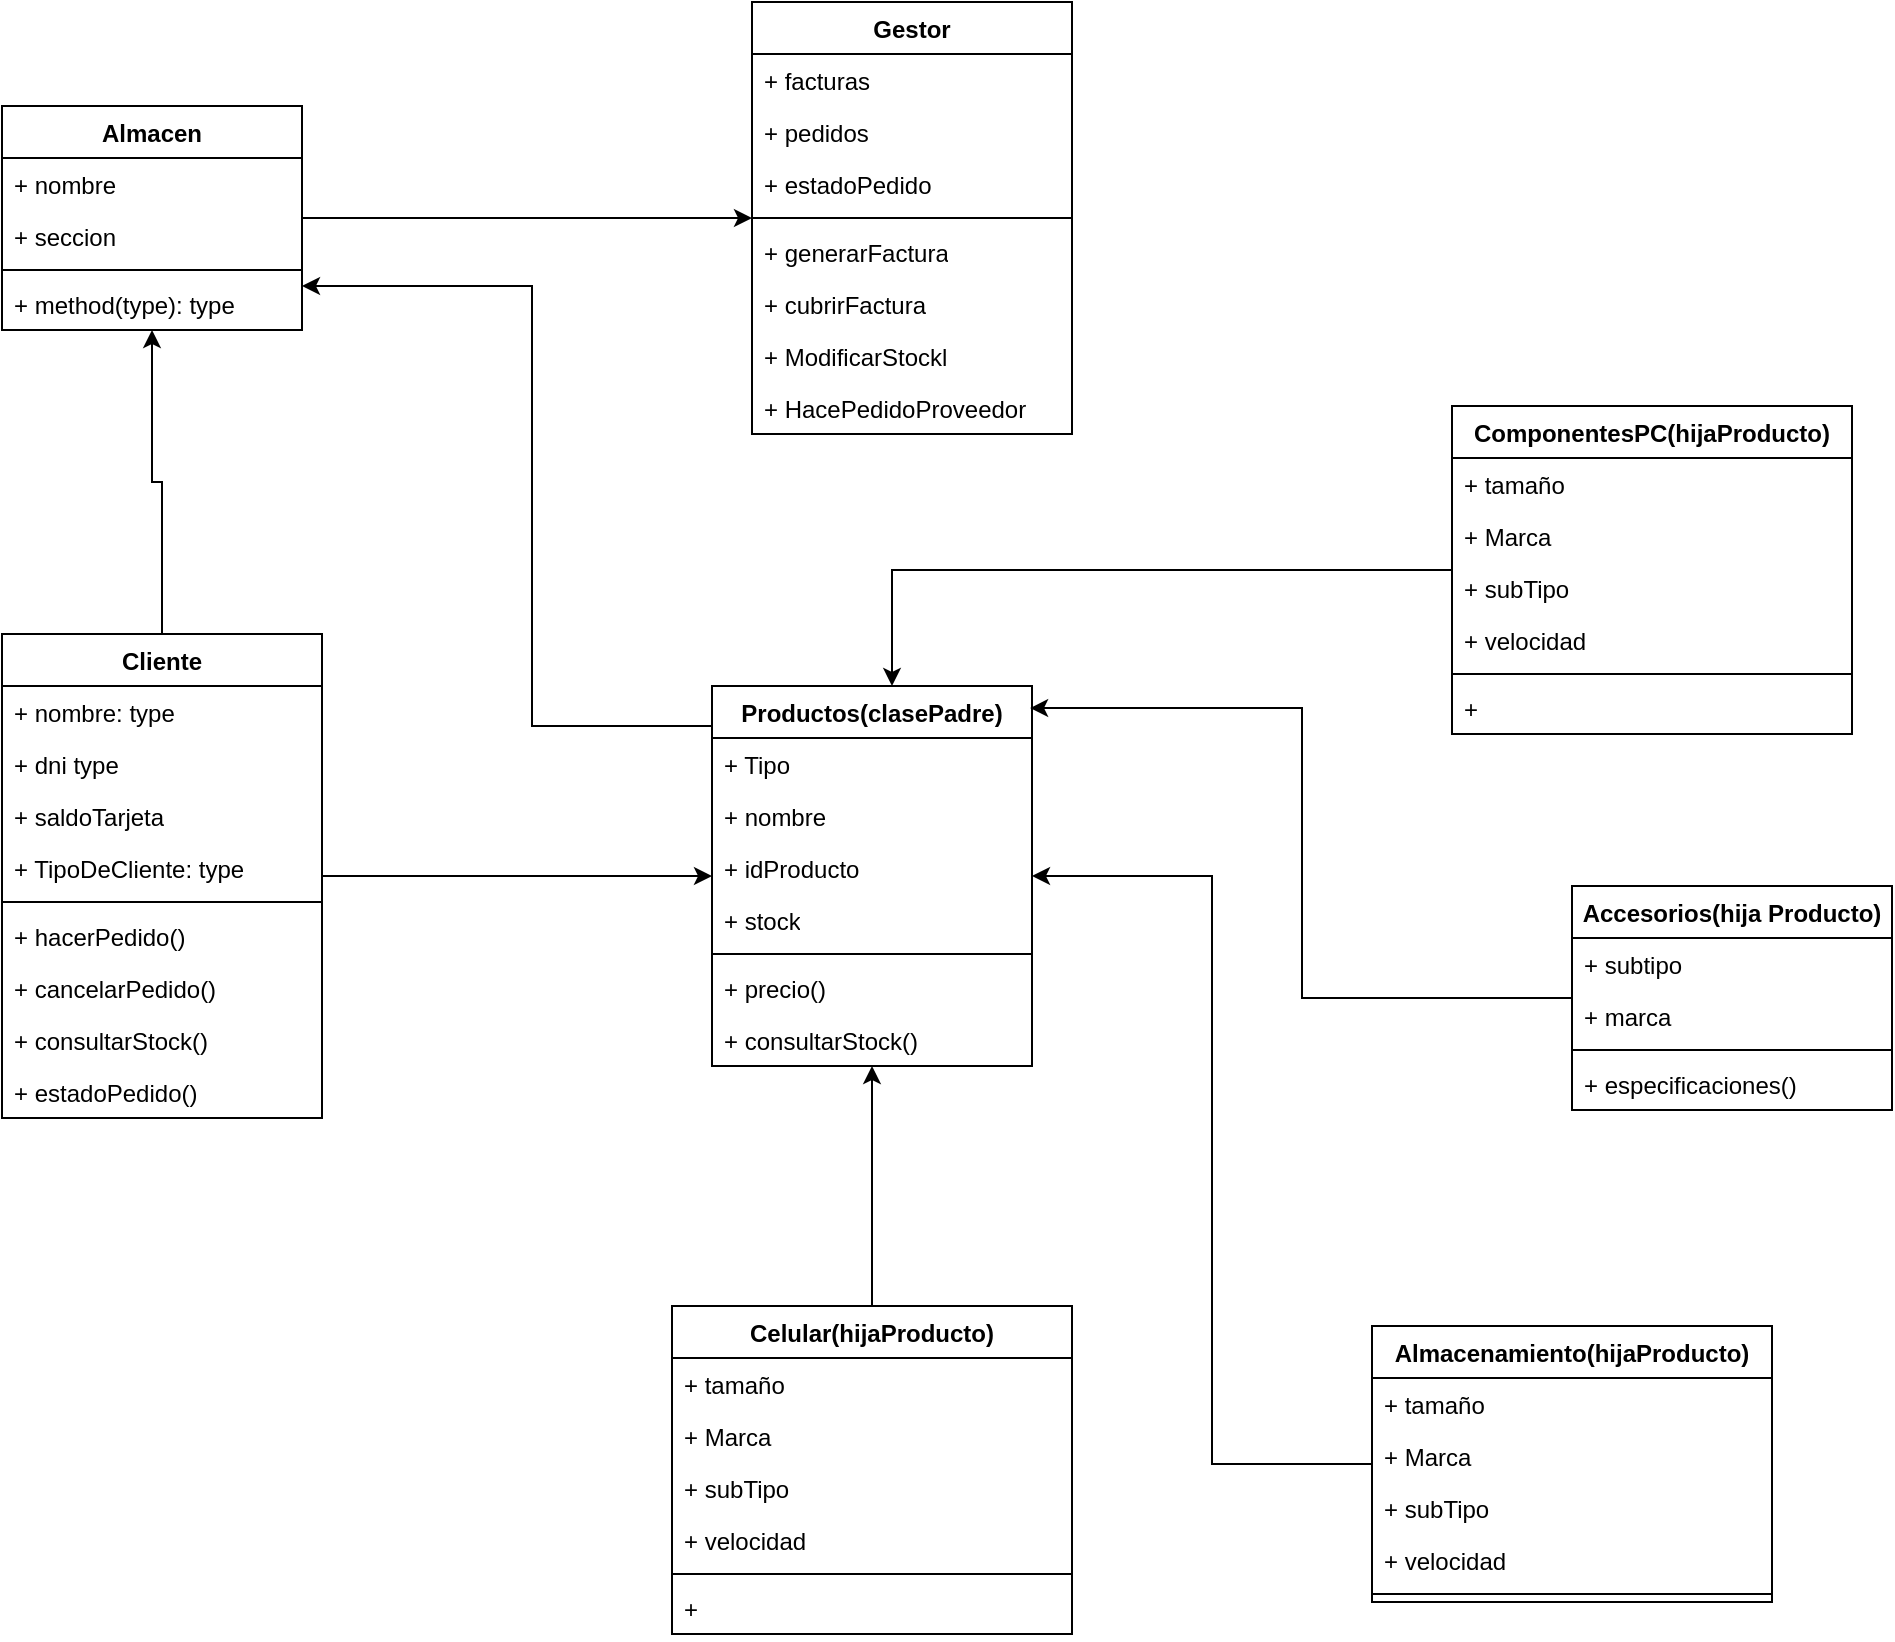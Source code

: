<mxfile version="21.2.1" type="device">
  <diagram name="Página-1" id="IIokSRmHsrJYoG-pJ_lc">
    <mxGraphModel dx="794" dy="1957" grid="1" gridSize="10" guides="1" tooltips="1" connect="1" arrows="1" fold="1" page="1" pageScale="1" pageWidth="827" pageHeight="1169" math="0" shadow="0">
      <root>
        <mxCell id="0" />
        <mxCell id="1" parent="0" />
        <mxCell id="P489fr--dOT6T9LlKdRE-31" style="edgeStyle=orthogonalEdgeStyle;rounded=0;orthogonalLoop=1;jettySize=auto;html=1;" parent="1" source="P489fr--dOT6T9LlKdRE-1" target="P489fr--dOT6T9LlKdRE-14" edge="1">
          <mxGeometry relative="1" as="geometry" />
        </mxCell>
        <mxCell id="Y8cSxG0_Hrpe3961AeGf-2" style="edgeStyle=orthogonalEdgeStyle;rounded=0;orthogonalLoop=1;jettySize=auto;html=1;" edge="1" parent="1" source="P489fr--dOT6T9LlKdRE-1" target="P489fr--dOT6T9LlKdRE-33">
          <mxGeometry relative="1" as="geometry" />
        </mxCell>
        <mxCell id="P489fr--dOT6T9LlKdRE-1" value="Cliente" style="swimlane;fontStyle=1;align=center;verticalAlign=top;childLayout=stackLayout;horizontal=1;startSize=26;horizontalStack=0;resizeParent=1;resizeParentMax=0;resizeLast=0;collapsible=1;marginBottom=0;whiteSpace=wrap;html=1;" parent="1" vertex="1">
          <mxGeometry x="115" y="54" width="160" height="242" as="geometry" />
        </mxCell>
        <mxCell id="P489fr--dOT6T9LlKdRE-2" value="+ nombre: type" style="text;strokeColor=none;fillColor=none;align=left;verticalAlign=top;spacingLeft=4;spacingRight=4;overflow=hidden;rotatable=0;points=[[0,0.5],[1,0.5]];portConstraint=eastwest;whiteSpace=wrap;html=1;" parent="P489fr--dOT6T9LlKdRE-1" vertex="1">
          <mxGeometry y="26" width="160" height="26" as="geometry" />
        </mxCell>
        <mxCell id="P489fr--dOT6T9LlKdRE-5" value="+ dni type" style="text;strokeColor=none;fillColor=none;align=left;verticalAlign=top;spacingLeft=4;spacingRight=4;overflow=hidden;rotatable=0;points=[[0,0.5],[1,0.5]];portConstraint=eastwest;whiteSpace=wrap;html=1;" parent="P489fr--dOT6T9LlKdRE-1" vertex="1">
          <mxGeometry y="52" width="160" height="26" as="geometry" />
        </mxCell>
        <mxCell id="P489fr--dOT6T9LlKdRE-6" value="+ saldoTarjeta" style="text;strokeColor=none;fillColor=none;align=left;verticalAlign=top;spacingLeft=4;spacingRight=4;overflow=hidden;rotatable=0;points=[[0,0.5],[1,0.5]];portConstraint=eastwest;whiteSpace=wrap;html=1;" parent="P489fr--dOT6T9LlKdRE-1" vertex="1">
          <mxGeometry y="78" width="160" height="26" as="geometry" />
        </mxCell>
        <mxCell id="P489fr--dOT6T9LlKdRE-7" value="+ TipoDeCliente: type" style="text;strokeColor=none;fillColor=none;align=left;verticalAlign=top;spacingLeft=4;spacingRight=4;overflow=hidden;rotatable=0;points=[[0,0.5],[1,0.5]];portConstraint=eastwest;whiteSpace=wrap;html=1;" parent="P489fr--dOT6T9LlKdRE-1" vertex="1">
          <mxGeometry y="104" width="160" height="26" as="geometry" />
        </mxCell>
        <mxCell id="P489fr--dOT6T9LlKdRE-3" value="" style="line;strokeWidth=1;fillColor=none;align=left;verticalAlign=middle;spacingTop=-1;spacingLeft=3;spacingRight=3;rotatable=0;labelPosition=right;points=[];portConstraint=eastwest;strokeColor=inherit;" parent="P489fr--dOT6T9LlKdRE-1" vertex="1">
          <mxGeometry y="130" width="160" height="8" as="geometry" />
        </mxCell>
        <mxCell id="P489fr--dOT6T9LlKdRE-4" value="+ hacerPedido()" style="text;strokeColor=none;fillColor=none;align=left;verticalAlign=top;spacingLeft=4;spacingRight=4;overflow=hidden;rotatable=0;points=[[0,0.5],[1,0.5]];portConstraint=eastwest;whiteSpace=wrap;html=1;" parent="P489fr--dOT6T9LlKdRE-1" vertex="1">
          <mxGeometry y="138" width="160" height="26" as="geometry" />
        </mxCell>
        <mxCell id="P489fr--dOT6T9LlKdRE-9" value="+ cancelarPedido()" style="text;strokeColor=none;fillColor=none;align=left;verticalAlign=top;spacingLeft=4;spacingRight=4;overflow=hidden;rotatable=0;points=[[0,0.5],[1,0.5]];portConstraint=eastwest;whiteSpace=wrap;html=1;" parent="P489fr--dOT6T9LlKdRE-1" vertex="1">
          <mxGeometry y="164" width="160" height="26" as="geometry" />
        </mxCell>
        <mxCell id="P489fr--dOT6T9LlKdRE-10" value="+ consultarStock()" style="text;strokeColor=none;fillColor=none;align=left;verticalAlign=top;spacingLeft=4;spacingRight=4;overflow=hidden;rotatable=0;points=[[0,0.5],[1,0.5]];portConstraint=eastwest;whiteSpace=wrap;html=1;" parent="P489fr--dOT6T9LlKdRE-1" vertex="1">
          <mxGeometry y="190" width="160" height="26" as="geometry" />
        </mxCell>
        <mxCell id="P489fr--dOT6T9LlKdRE-11" value="+ estadoPedido()" style="text;strokeColor=none;fillColor=none;align=left;verticalAlign=top;spacingLeft=4;spacingRight=4;overflow=hidden;rotatable=0;points=[[0,0.5],[1,0.5]];portConstraint=eastwest;whiteSpace=wrap;html=1;" parent="P489fr--dOT6T9LlKdRE-1" vertex="1">
          <mxGeometry y="216" width="160" height="26" as="geometry" />
        </mxCell>
        <mxCell id="P489fr--dOT6T9LlKdRE-29" style="edgeStyle=orthogonalEdgeStyle;rounded=0;orthogonalLoop=1;jettySize=auto;html=1;entryX=0;entryY=0.5;entryDx=0;entryDy=0;" parent="1" source="P489fr--dOT6T9LlKdRE-14" target="P489fr--dOT6T9LlKdRE-21" edge="1">
          <mxGeometry relative="1" as="geometry" />
        </mxCell>
        <mxCell id="P489fr--dOT6T9LlKdRE-14" value="Almacen" style="swimlane;fontStyle=1;align=center;verticalAlign=top;childLayout=stackLayout;horizontal=1;startSize=26;horizontalStack=0;resizeParent=1;resizeParentMax=0;resizeLast=0;collapsible=1;marginBottom=0;whiteSpace=wrap;html=1;" parent="1" vertex="1">
          <mxGeometry x="115" y="-210" width="150" height="112" as="geometry" />
        </mxCell>
        <mxCell id="P489fr--dOT6T9LlKdRE-15" value="+ nombre" style="text;strokeColor=none;fillColor=none;align=left;verticalAlign=top;spacingLeft=4;spacingRight=4;overflow=hidden;rotatable=0;points=[[0,0.5],[1,0.5]];portConstraint=eastwest;whiteSpace=wrap;html=1;" parent="P489fr--dOT6T9LlKdRE-14" vertex="1">
          <mxGeometry y="26" width="150" height="26" as="geometry" />
        </mxCell>
        <mxCell id="P489fr--dOT6T9LlKdRE-19" value="+ seccion" style="text;strokeColor=none;fillColor=none;align=left;verticalAlign=top;spacingLeft=4;spacingRight=4;overflow=hidden;rotatable=0;points=[[0,0.5],[1,0.5]];portConstraint=eastwest;whiteSpace=wrap;html=1;" parent="P489fr--dOT6T9LlKdRE-14" vertex="1">
          <mxGeometry y="52" width="150" height="26" as="geometry" />
        </mxCell>
        <mxCell id="P489fr--dOT6T9LlKdRE-16" value="" style="line;strokeWidth=1;fillColor=none;align=left;verticalAlign=middle;spacingTop=-1;spacingLeft=3;spacingRight=3;rotatable=0;labelPosition=right;points=[];portConstraint=eastwest;strokeColor=inherit;" parent="P489fr--dOT6T9LlKdRE-14" vertex="1">
          <mxGeometry y="78" width="150" height="8" as="geometry" />
        </mxCell>
        <mxCell id="P489fr--dOT6T9LlKdRE-17" value="+ method(type): type" style="text;strokeColor=none;fillColor=none;align=left;verticalAlign=top;spacingLeft=4;spacingRight=4;overflow=hidden;rotatable=0;points=[[0,0.5],[1,0.5]];portConstraint=eastwest;whiteSpace=wrap;html=1;" parent="P489fr--dOT6T9LlKdRE-14" vertex="1">
          <mxGeometry y="86" width="150" height="26" as="geometry" />
        </mxCell>
        <mxCell id="P489fr--dOT6T9LlKdRE-21" value="Gestor" style="swimlane;fontStyle=1;align=center;verticalAlign=top;childLayout=stackLayout;horizontal=1;startSize=26;horizontalStack=0;resizeParent=1;resizeParentMax=0;resizeLast=0;collapsible=1;marginBottom=0;whiteSpace=wrap;html=1;" parent="1" vertex="1">
          <mxGeometry x="490" y="-262" width="160" height="216" as="geometry" />
        </mxCell>
        <mxCell id="P489fr--dOT6T9LlKdRE-22" value="+ facturas" style="text;strokeColor=none;fillColor=none;align=left;verticalAlign=top;spacingLeft=4;spacingRight=4;overflow=hidden;rotatable=0;points=[[0,0.5],[1,0.5]];portConstraint=eastwest;whiteSpace=wrap;html=1;" parent="P489fr--dOT6T9LlKdRE-21" vertex="1">
          <mxGeometry y="26" width="160" height="26" as="geometry" />
        </mxCell>
        <mxCell id="P489fr--dOT6T9LlKdRE-25" value="+ pedidos" style="text;strokeColor=none;fillColor=none;align=left;verticalAlign=top;spacingLeft=4;spacingRight=4;overflow=hidden;rotatable=0;points=[[0,0.5],[1,0.5]];portConstraint=eastwest;whiteSpace=wrap;html=1;" parent="P489fr--dOT6T9LlKdRE-21" vertex="1">
          <mxGeometry y="52" width="160" height="26" as="geometry" />
        </mxCell>
        <mxCell id="P489fr--dOT6T9LlKdRE-28" value="+ estadoPedido" style="text;strokeColor=none;fillColor=none;align=left;verticalAlign=top;spacingLeft=4;spacingRight=4;overflow=hidden;rotatable=0;points=[[0,0.5],[1,0.5]];portConstraint=eastwest;whiteSpace=wrap;html=1;" parent="P489fr--dOT6T9LlKdRE-21" vertex="1">
          <mxGeometry y="78" width="160" height="26" as="geometry" />
        </mxCell>
        <mxCell id="P489fr--dOT6T9LlKdRE-23" value="" style="line;strokeWidth=1;fillColor=none;align=left;verticalAlign=middle;spacingTop=-1;spacingLeft=3;spacingRight=3;rotatable=0;labelPosition=right;points=[];portConstraint=eastwest;strokeColor=inherit;" parent="P489fr--dOT6T9LlKdRE-21" vertex="1">
          <mxGeometry y="104" width="160" height="8" as="geometry" />
        </mxCell>
        <mxCell id="P489fr--dOT6T9LlKdRE-24" value="+ generarFactura" style="text;strokeColor=none;fillColor=none;align=left;verticalAlign=top;spacingLeft=4;spacingRight=4;overflow=hidden;rotatable=0;points=[[0,0.5],[1,0.5]];portConstraint=eastwest;whiteSpace=wrap;html=1;" parent="P489fr--dOT6T9LlKdRE-21" vertex="1">
          <mxGeometry y="112" width="160" height="26" as="geometry" />
        </mxCell>
        <mxCell id="P489fr--dOT6T9LlKdRE-26" value="+ cubrirFactura" style="text;strokeColor=none;fillColor=none;align=left;verticalAlign=top;spacingLeft=4;spacingRight=4;overflow=hidden;rotatable=0;points=[[0,0.5],[1,0.5]];portConstraint=eastwest;whiteSpace=wrap;html=1;" parent="P489fr--dOT6T9LlKdRE-21" vertex="1">
          <mxGeometry y="138" width="160" height="26" as="geometry" />
        </mxCell>
        <mxCell id="P489fr--dOT6T9LlKdRE-43" value="+ ModificarStockl" style="text;strokeColor=none;fillColor=none;align=left;verticalAlign=top;spacingLeft=4;spacingRight=4;overflow=hidden;rotatable=0;points=[[0,0.5],[1,0.5]];portConstraint=eastwest;whiteSpace=wrap;html=1;" parent="P489fr--dOT6T9LlKdRE-21" vertex="1">
          <mxGeometry y="164" width="160" height="26" as="geometry" />
        </mxCell>
        <mxCell id="P489fr--dOT6T9LlKdRE-45" value="+ HacePedidoProveedor" style="text;strokeColor=none;fillColor=none;align=left;verticalAlign=top;spacingLeft=4;spacingRight=4;overflow=hidden;rotatable=0;points=[[0,0.5],[1,0.5]];portConstraint=eastwest;whiteSpace=wrap;html=1;" parent="P489fr--dOT6T9LlKdRE-21" vertex="1">
          <mxGeometry y="190" width="160" height="26" as="geometry" />
        </mxCell>
        <mxCell id="Y8cSxG0_Hrpe3961AeGf-3" style="edgeStyle=orthogonalEdgeStyle;rounded=0;orthogonalLoop=1;jettySize=auto;html=1;" edge="1" parent="1" source="P489fr--dOT6T9LlKdRE-33" target="P489fr--dOT6T9LlKdRE-14">
          <mxGeometry relative="1" as="geometry">
            <Array as="points">
              <mxPoint x="380" y="100" />
              <mxPoint x="380" y="-120" />
            </Array>
          </mxGeometry>
        </mxCell>
        <mxCell id="P489fr--dOT6T9LlKdRE-33" value="Productos(clasePadre)" style="swimlane;fontStyle=1;align=center;verticalAlign=top;childLayout=stackLayout;horizontal=1;startSize=26;horizontalStack=0;resizeParent=1;resizeParentMax=0;resizeLast=0;collapsible=1;marginBottom=0;whiteSpace=wrap;html=1;" parent="1" vertex="1">
          <mxGeometry x="470" y="80" width="160" height="190" as="geometry" />
        </mxCell>
        <mxCell id="P489fr--dOT6T9LlKdRE-37" value="+ Tipo" style="text;strokeColor=none;fillColor=none;align=left;verticalAlign=top;spacingLeft=4;spacingRight=4;overflow=hidden;rotatable=0;points=[[0,0.5],[1,0.5]];portConstraint=eastwest;whiteSpace=wrap;html=1;" parent="P489fr--dOT6T9LlKdRE-33" vertex="1">
          <mxGeometry y="26" width="160" height="26" as="geometry" />
        </mxCell>
        <mxCell id="P489fr--dOT6T9LlKdRE-34" value="+ nombre" style="text;strokeColor=none;fillColor=none;align=left;verticalAlign=top;spacingLeft=4;spacingRight=4;overflow=hidden;rotatable=0;points=[[0,0.5],[1,0.5]];portConstraint=eastwest;whiteSpace=wrap;html=1;" parent="P489fr--dOT6T9LlKdRE-33" vertex="1">
          <mxGeometry y="52" width="160" height="26" as="geometry" />
        </mxCell>
        <mxCell id="P489fr--dOT6T9LlKdRE-40" value="+ idProducto" style="text;strokeColor=none;fillColor=none;align=left;verticalAlign=top;spacingLeft=4;spacingRight=4;overflow=hidden;rotatable=0;points=[[0,0.5],[1,0.5]];portConstraint=eastwest;whiteSpace=wrap;html=1;" parent="P489fr--dOT6T9LlKdRE-33" vertex="1">
          <mxGeometry y="78" width="160" height="26" as="geometry" />
        </mxCell>
        <mxCell id="P489fr--dOT6T9LlKdRE-38" value="+ stock" style="text;strokeColor=none;fillColor=none;align=left;verticalAlign=top;spacingLeft=4;spacingRight=4;overflow=hidden;rotatable=0;points=[[0,0.5],[1,0.5]];portConstraint=eastwest;whiteSpace=wrap;html=1;" parent="P489fr--dOT6T9LlKdRE-33" vertex="1">
          <mxGeometry y="104" width="160" height="26" as="geometry" />
        </mxCell>
        <mxCell id="P489fr--dOT6T9LlKdRE-35" value="" style="line;strokeWidth=1;fillColor=none;align=left;verticalAlign=middle;spacingTop=-1;spacingLeft=3;spacingRight=3;rotatable=0;labelPosition=right;points=[];portConstraint=eastwest;strokeColor=inherit;" parent="P489fr--dOT6T9LlKdRE-33" vertex="1">
          <mxGeometry y="130" width="160" height="8" as="geometry" />
        </mxCell>
        <mxCell id="P489fr--dOT6T9LlKdRE-36" value="+ precio()" style="text;strokeColor=none;fillColor=none;align=left;verticalAlign=top;spacingLeft=4;spacingRight=4;overflow=hidden;rotatable=0;points=[[0,0.5],[1,0.5]];portConstraint=eastwest;whiteSpace=wrap;html=1;" parent="P489fr--dOT6T9LlKdRE-33" vertex="1">
          <mxGeometry y="138" width="160" height="26" as="geometry" />
        </mxCell>
        <mxCell id="P489fr--dOT6T9LlKdRE-41" value="+ consultarStock()" style="text;strokeColor=none;fillColor=none;align=left;verticalAlign=top;spacingLeft=4;spacingRight=4;overflow=hidden;rotatable=0;points=[[0,0.5],[1,0.5]];portConstraint=eastwest;whiteSpace=wrap;html=1;" parent="P489fr--dOT6T9LlKdRE-33" vertex="1">
          <mxGeometry y="164" width="160" height="26" as="geometry" />
        </mxCell>
        <mxCell id="P489fr--dOT6T9LlKdRE-78" style="edgeStyle=orthogonalEdgeStyle;rounded=0;orthogonalLoop=1;jettySize=auto;html=1;" parent="1" source="P489fr--dOT6T9LlKdRE-53" target="P489fr--dOT6T9LlKdRE-33" edge="1">
          <mxGeometry relative="1" as="geometry">
            <Array as="points">
              <mxPoint x="560" y="22" />
            </Array>
          </mxGeometry>
        </mxCell>
        <mxCell id="P489fr--dOT6T9LlKdRE-53" value="ComponentesPC(hijaProducto)" style="swimlane;fontStyle=1;align=center;verticalAlign=top;childLayout=stackLayout;horizontal=1;startSize=26;horizontalStack=0;resizeParent=1;resizeParentMax=0;resizeLast=0;collapsible=1;marginBottom=0;whiteSpace=wrap;html=1;" parent="1" vertex="1">
          <mxGeometry x="840" y="-60" width="200" height="164" as="geometry" />
        </mxCell>
        <mxCell id="P489fr--dOT6T9LlKdRE-54" value="+ tamaño" style="text;strokeColor=none;fillColor=none;align=left;verticalAlign=top;spacingLeft=4;spacingRight=4;overflow=hidden;rotatable=0;points=[[0,0.5],[1,0.5]];portConstraint=eastwest;whiteSpace=wrap;html=1;" parent="P489fr--dOT6T9LlKdRE-53" vertex="1">
          <mxGeometry y="26" width="200" height="26" as="geometry" />
        </mxCell>
        <mxCell id="P489fr--dOT6T9LlKdRE-55" value="+ Marca" style="text;strokeColor=none;fillColor=none;align=left;verticalAlign=top;spacingLeft=4;spacingRight=4;overflow=hidden;rotatable=0;points=[[0,0.5],[1,0.5]];portConstraint=eastwest;whiteSpace=wrap;html=1;" parent="P489fr--dOT6T9LlKdRE-53" vertex="1">
          <mxGeometry y="52" width="200" height="26" as="geometry" />
        </mxCell>
        <mxCell id="P489fr--dOT6T9LlKdRE-56" value="+ subTipo" style="text;strokeColor=none;fillColor=none;align=left;verticalAlign=top;spacingLeft=4;spacingRight=4;overflow=hidden;rotatable=0;points=[[0,0.5],[1,0.5]];portConstraint=eastwest;whiteSpace=wrap;html=1;" parent="P489fr--dOT6T9LlKdRE-53" vertex="1">
          <mxGeometry y="78" width="200" height="26" as="geometry" />
        </mxCell>
        <mxCell id="P489fr--dOT6T9LlKdRE-57" value="+ velocidad" style="text;strokeColor=none;fillColor=none;align=left;verticalAlign=top;spacingLeft=4;spacingRight=4;overflow=hidden;rotatable=0;points=[[0,0.5],[1,0.5]];portConstraint=eastwest;whiteSpace=wrap;html=1;" parent="P489fr--dOT6T9LlKdRE-53" vertex="1">
          <mxGeometry y="104" width="200" height="26" as="geometry" />
        </mxCell>
        <mxCell id="P489fr--dOT6T9LlKdRE-58" value="" style="line;strokeWidth=1;fillColor=none;align=left;verticalAlign=middle;spacingTop=-1;spacingLeft=3;spacingRight=3;rotatable=0;labelPosition=right;points=[];portConstraint=eastwest;strokeColor=inherit;" parent="P489fr--dOT6T9LlKdRE-53" vertex="1">
          <mxGeometry y="130" width="200" height="8" as="geometry" />
        </mxCell>
        <mxCell id="P489fr--dOT6T9LlKdRE-59" value="+&amp;nbsp;" style="text;strokeColor=none;fillColor=none;align=left;verticalAlign=top;spacingLeft=4;spacingRight=4;overflow=hidden;rotatable=0;points=[[0,0.5],[1,0.5]];portConstraint=eastwest;whiteSpace=wrap;html=1;" parent="P489fr--dOT6T9LlKdRE-53" vertex="1">
          <mxGeometry y="138" width="200" height="26" as="geometry" />
        </mxCell>
        <mxCell id="P489fr--dOT6T9LlKdRE-77" style="edgeStyle=orthogonalEdgeStyle;rounded=0;orthogonalLoop=1;jettySize=auto;html=1;" parent="1" source="P489fr--dOT6T9LlKdRE-61" target="P489fr--dOT6T9LlKdRE-33" edge="1">
          <mxGeometry relative="1" as="geometry">
            <Array as="points">
              <mxPoint x="720" y="469" />
              <mxPoint x="720" y="175" />
            </Array>
          </mxGeometry>
        </mxCell>
        <mxCell id="P489fr--dOT6T9LlKdRE-61" value="Almacenamiento(hijaProducto)" style="swimlane;fontStyle=1;align=center;verticalAlign=top;childLayout=stackLayout;horizontal=1;startSize=26;horizontalStack=0;resizeParent=1;resizeParentMax=0;resizeLast=0;collapsible=1;marginBottom=0;whiteSpace=wrap;html=1;" parent="1" vertex="1">
          <mxGeometry x="800" y="400" width="200" height="138" as="geometry" />
        </mxCell>
        <mxCell id="P489fr--dOT6T9LlKdRE-62" value="+ tamaño" style="text;strokeColor=none;fillColor=none;align=left;verticalAlign=top;spacingLeft=4;spacingRight=4;overflow=hidden;rotatable=0;points=[[0,0.5],[1,0.5]];portConstraint=eastwest;whiteSpace=wrap;html=1;" parent="P489fr--dOT6T9LlKdRE-61" vertex="1">
          <mxGeometry y="26" width="200" height="26" as="geometry" />
        </mxCell>
        <mxCell id="P489fr--dOT6T9LlKdRE-63" value="+ Marca" style="text;strokeColor=none;fillColor=none;align=left;verticalAlign=top;spacingLeft=4;spacingRight=4;overflow=hidden;rotatable=0;points=[[0,0.5],[1,0.5]];portConstraint=eastwest;whiteSpace=wrap;html=1;" parent="P489fr--dOT6T9LlKdRE-61" vertex="1">
          <mxGeometry y="52" width="200" height="26" as="geometry" />
        </mxCell>
        <mxCell id="P489fr--dOT6T9LlKdRE-64" value="+ subTipo" style="text;strokeColor=none;fillColor=none;align=left;verticalAlign=top;spacingLeft=4;spacingRight=4;overflow=hidden;rotatable=0;points=[[0,0.5],[1,0.5]];portConstraint=eastwest;whiteSpace=wrap;html=1;" parent="P489fr--dOT6T9LlKdRE-61" vertex="1">
          <mxGeometry y="78" width="200" height="26" as="geometry" />
        </mxCell>
        <mxCell id="P489fr--dOT6T9LlKdRE-65" value="+ velocidad" style="text;strokeColor=none;fillColor=none;align=left;verticalAlign=top;spacingLeft=4;spacingRight=4;overflow=hidden;rotatable=0;points=[[0,0.5],[1,0.5]];portConstraint=eastwest;whiteSpace=wrap;html=1;" parent="P489fr--dOT6T9LlKdRE-61" vertex="1">
          <mxGeometry y="104" width="200" height="26" as="geometry" />
        </mxCell>
        <mxCell id="P489fr--dOT6T9LlKdRE-66" value="" style="line;strokeWidth=1;fillColor=none;align=left;verticalAlign=middle;spacingTop=-1;spacingLeft=3;spacingRight=3;rotatable=0;labelPosition=right;points=[];portConstraint=eastwest;strokeColor=inherit;" parent="P489fr--dOT6T9LlKdRE-61" vertex="1">
          <mxGeometry y="130" width="200" height="8" as="geometry" />
        </mxCell>
        <mxCell id="P489fr--dOT6T9LlKdRE-76" style="edgeStyle=orthogonalEdgeStyle;rounded=0;orthogonalLoop=1;jettySize=auto;html=1;" parent="1" source="P489fr--dOT6T9LlKdRE-68" target="P489fr--dOT6T9LlKdRE-33" edge="1">
          <mxGeometry relative="1" as="geometry" />
        </mxCell>
        <mxCell id="P489fr--dOT6T9LlKdRE-68" value="Celular(hijaProducto)" style="swimlane;fontStyle=1;align=center;verticalAlign=top;childLayout=stackLayout;horizontal=1;startSize=26;horizontalStack=0;resizeParent=1;resizeParentMax=0;resizeLast=0;collapsible=1;marginBottom=0;whiteSpace=wrap;html=1;" parent="1" vertex="1">
          <mxGeometry x="450" y="390" width="200" height="164" as="geometry" />
        </mxCell>
        <mxCell id="P489fr--dOT6T9LlKdRE-69" value="+ tamaño" style="text;strokeColor=none;fillColor=none;align=left;verticalAlign=top;spacingLeft=4;spacingRight=4;overflow=hidden;rotatable=0;points=[[0,0.5],[1,0.5]];portConstraint=eastwest;whiteSpace=wrap;html=1;" parent="P489fr--dOT6T9LlKdRE-68" vertex="1">
          <mxGeometry y="26" width="200" height="26" as="geometry" />
        </mxCell>
        <mxCell id="P489fr--dOT6T9LlKdRE-70" value="+ Marca" style="text;strokeColor=none;fillColor=none;align=left;verticalAlign=top;spacingLeft=4;spacingRight=4;overflow=hidden;rotatable=0;points=[[0,0.5],[1,0.5]];portConstraint=eastwest;whiteSpace=wrap;html=1;" parent="P489fr--dOT6T9LlKdRE-68" vertex="1">
          <mxGeometry y="52" width="200" height="26" as="geometry" />
        </mxCell>
        <mxCell id="P489fr--dOT6T9LlKdRE-71" value="+ subTipo" style="text;strokeColor=none;fillColor=none;align=left;verticalAlign=top;spacingLeft=4;spacingRight=4;overflow=hidden;rotatable=0;points=[[0,0.5],[1,0.5]];portConstraint=eastwest;whiteSpace=wrap;html=1;" parent="P489fr--dOT6T9LlKdRE-68" vertex="1">
          <mxGeometry y="78" width="200" height="26" as="geometry" />
        </mxCell>
        <mxCell id="P489fr--dOT6T9LlKdRE-72" value="+ velocidad" style="text;strokeColor=none;fillColor=none;align=left;verticalAlign=top;spacingLeft=4;spacingRight=4;overflow=hidden;rotatable=0;points=[[0,0.5],[1,0.5]];portConstraint=eastwest;whiteSpace=wrap;html=1;" parent="P489fr--dOT6T9LlKdRE-68" vertex="1">
          <mxGeometry y="104" width="200" height="26" as="geometry" />
        </mxCell>
        <mxCell id="P489fr--dOT6T9LlKdRE-73" value="" style="line;strokeWidth=1;fillColor=none;align=left;verticalAlign=middle;spacingTop=-1;spacingLeft=3;spacingRight=3;rotatable=0;labelPosition=right;points=[];portConstraint=eastwest;strokeColor=inherit;" parent="P489fr--dOT6T9LlKdRE-68" vertex="1">
          <mxGeometry y="130" width="200" height="8" as="geometry" />
        </mxCell>
        <mxCell id="P489fr--dOT6T9LlKdRE-74" value="+&amp;nbsp;" style="text;strokeColor=none;fillColor=none;align=left;verticalAlign=top;spacingLeft=4;spacingRight=4;overflow=hidden;rotatable=0;points=[[0,0.5],[1,0.5]];portConstraint=eastwest;whiteSpace=wrap;html=1;" parent="P489fr--dOT6T9LlKdRE-68" vertex="1">
          <mxGeometry y="138" width="200" height="26" as="geometry" />
        </mxCell>
        <mxCell id="w7TQgUnQswTso9pRDItQ-6" style="edgeStyle=orthogonalEdgeStyle;rounded=0;orthogonalLoop=1;jettySize=auto;html=1;entryX=0.994;entryY=0.058;entryDx=0;entryDy=0;entryPerimeter=0;" parent="1" source="w7TQgUnQswTso9pRDItQ-1" target="P489fr--dOT6T9LlKdRE-33" edge="1">
          <mxGeometry relative="1" as="geometry" />
        </mxCell>
        <mxCell id="w7TQgUnQswTso9pRDItQ-1" value="Accesorios(hija Producto)" style="swimlane;fontStyle=1;align=center;verticalAlign=top;childLayout=stackLayout;horizontal=1;startSize=26;horizontalStack=0;resizeParent=1;resizeParentMax=0;resizeLast=0;collapsible=1;marginBottom=0;whiteSpace=wrap;html=1;" parent="1" vertex="1">
          <mxGeometry x="900" y="180" width="160" height="112" as="geometry" />
        </mxCell>
        <mxCell id="w7TQgUnQswTso9pRDItQ-2" value="+ subtipo" style="text;strokeColor=none;fillColor=none;align=left;verticalAlign=top;spacingLeft=4;spacingRight=4;overflow=hidden;rotatable=0;points=[[0,0.5],[1,0.5]];portConstraint=eastwest;whiteSpace=wrap;html=1;" parent="w7TQgUnQswTso9pRDItQ-1" vertex="1">
          <mxGeometry y="26" width="160" height="26" as="geometry" />
        </mxCell>
        <mxCell id="w7TQgUnQswTso9pRDItQ-5" value="+ marca" style="text;strokeColor=none;fillColor=none;align=left;verticalAlign=top;spacingLeft=4;spacingRight=4;overflow=hidden;rotatable=0;points=[[0,0.5],[1,0.5]];portConstraint=eastwest;whiteSpace=wrap;html=1;" parent="w7TQgUnQswTso9pRDItQ-1" vertex="1">
          <mxGeometry y="52" width="160" height="26" as="geometry" />
        </mxCell>
        <mxCell id="w7TQgUnQswTso9pRDItQ-3" value="" style="line;strokeWidth=1;fillColor=none;align=left;verticalAlign=middle;spacingTop=-1;spacingLeft=3;spacingRight=3;rotatable=0;labelPosition=right;points=[];portConstraint=eastwest;strokeColor=inherit;" parent="w7TQgUnQswTso9pRDItQ-1" vertex="1">
          <mxGeometry y="78" width="160" height="8" as="geometry" />
        </mxCell>
        <mxCell id="w7TQgUnQswTso9pRDItQ-4" value="+ especificaciones()" style="text;strokeColor=none;fillColor=none;align=left;verticalAlign=top;spacingLeft=4;spacingRight=4;overflow=hidden;rotatable=0;points=[[0,0.5],[1,0.5]];portConstraint=eastwest;whiteSpace=wrap;html=1;" parent="w7TQgUnQswTso9pRDItQ-1" vertex="1">
          <mxGeometry y="86" width="160" height="26" as="geometry" />
        </mxCell>
      </root>
    </mxGraphModel>
  </diagram>
</mxfile>
